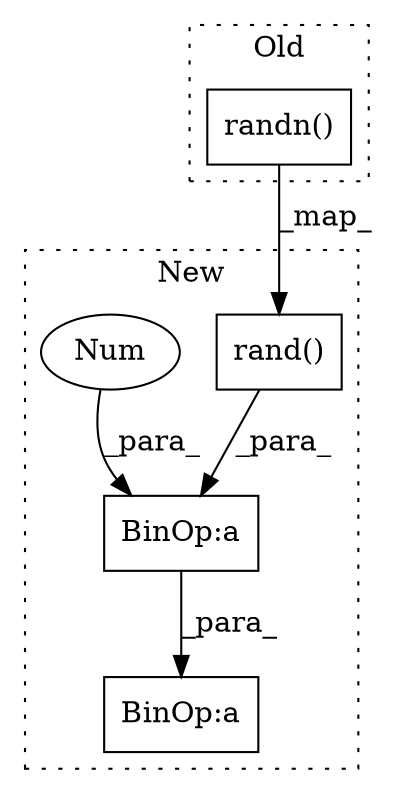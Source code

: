 digraph G {
subgraph cluster0 {
1 [label="randn()" a="75" s="1095,1108" l="12,25" shape="box"];
label = "Old";
style="dotted";
}
subgraph cluster1 {
2 [label="rand()" a="75" s="1096,1108" l="11,25" shape="box"];
3 [label="BinOp:a" a="82" s="1140" l="3" shape="box"];
4 [label="BinOp:a" a="82" s="1133" l="3" shape="box"];
5 [label="Num" a="76" s="1136" l="3" shape="ellipse"];
label = "New";
style="dotted";
}
1 -> 2 [label="_map_"];
2 -> 4 [label="_para_"];
4 -> 3 [label="_para_"];
5 -> 4 [label="_para_"];
}